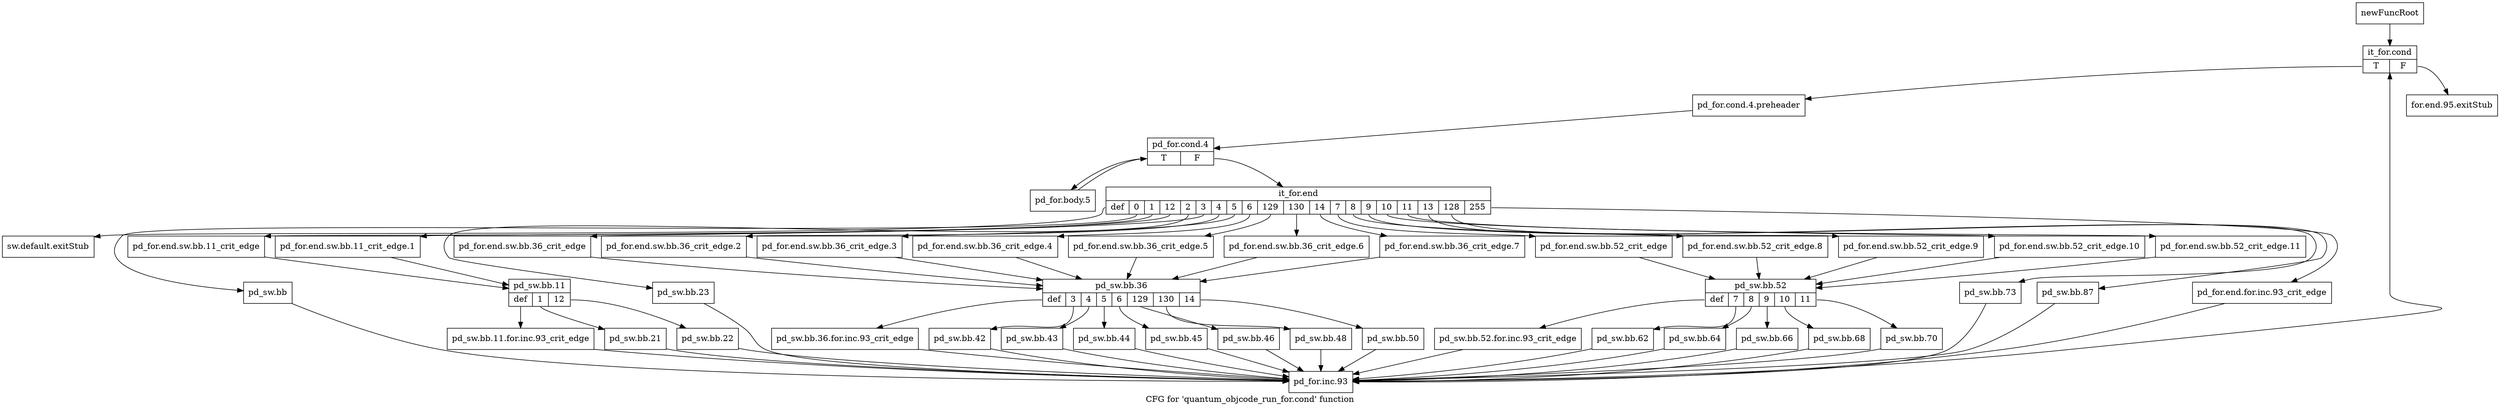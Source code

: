 digraph "CFG for 'quantum_objcode_run_for.cond' function" {
	label="CFG for 'quantum_objcode_run_for.cond' function";

	Node0x16daeb0 [shape=record,label="{newFuncRoot}"];
	Node0x16daeb0 -> Node0x16dafa0;
	Node0x16daf00 [shape=record,label="{for.end.95.exitStub}"];
	Node0x16daf50 [shape=record,label="{sw.default.exitStub}"];
	Node0x16dafa0 [shape=record,label="{it_for.cond|{<s0>T|<s1>F}}"];
	Node0x16dafa0:s0 -> Node0x16daff0;
	Node0x16dafa0:s1 -> Node0x16daf00;
	Node0x16daff0 [shape=record,label="{pd_for.cond.4.preheader}"];
	Node0x16daff0 -> Node0x16db040;
	Node0x16db040 [shape=record,label="{pd_for.cond.4|{<s0>T|<s1>F}}"];
	Node0x16db040:s0 -> Node0x16dbd60;
	Node0x16db040:s1 -> Node0x16db090;
	Node0x16db090 [shape=record,label="{it_for.end|{<s0>def|<s1>0|<s2>1|<s3>12|<s4>2|<s5>3|<s6>4|<s7>5|<s8>6|<s9>129|<s10>130|<s11>14|<s12>7|<s13>8|<s14>9|<s15>10|<s16>11|<s17>13|<s18>128|<s19>255}}"];
	Node0x16db090:s0 -> Node0x16daf50;
	Node0x16db090:s1 -> Node0x16dbcc0;
	Node0x16db090:s2 -> Node0x16dbb30;
	Node0x16db090:s3 -> Node0x16dbae0;
	Node0x16db090:s4 -> Node0x16dba90;
	Node0x16db090:s5 -> Node0x16db770;
	Node0x16db090:s6 -> Node0x16db720;
	Node0x16db090:s7 -> Node0x16db6d0;
	Node0x16db090:s8 -> Node0x16db680;
	Node0x16db090:s9 -> Node0x16db630;
	Node0x16db090:s10 -> Node0x16db5e0;
	Node0x16db090:s11 -> Node0x16db590;
	Node0x16db090:s12 -> Node0x16db310;
	Node0x16db090:s13 -> Node0x16db2c0;
	Node0x16db090:s14 -> Node0x16db270;
	Node0x16db090:s15 -> Node0x16db220;
	Node0x16db090:s16 -> Node0x16db1d0;
	Node0x16db090:s17 -> Node0x16db180;
	Node0x16db090:s18 -> Node0x16db130;
	Node0x16db090:s19 -> Node0x16db0e0;
	Node0x16db0e0 [shape=record,label="{pd_for.end.for.inc.93_crit_edge}"];
	Node0x16db0e0 -> Node0x16dbd10;
	Node0x16db130 [shape=record,label="{pd_sw.bb.87}"];
	Node0x16db130 -> Node0x16dbd10;
	Node0x16db180 [shape=record,label="{pd_sw.bb.73}"];
	Node0x16db180 -> Node0x16dbd10;
	Node0x16db1d0 [shape=record,label="{pd_for.end.sw.bb.52_crit_edge.11}"];
	Node0x16db1d0 -> Node0x16db360;
	Node0x16db220 [shape=record,label="{pd_for.end.sw.bb.52_crit_edge.10}"];
	Node0x16db220 -> Node0x16db360;
	Node0x16db270 [shape=record,label="{pd_for.end.sw.bb.52_crit_edge.9}"];
	Node0x16db270 -> Node0x16db360;
	Node0x16db2c0 [shape=record,label="{pd_for.end.sw.bb.52_crit_edge.8}"];
	Node0x16db2c0 -> Node0x16db360;
	Node0x16db310 [shape=record,label="{pd_for.end.sw.bb.52_crit_edge}"];
	Node0x16db310 -> Node0x16db360;
	Node0x16db360 [shape=record,label="{pd_sw.bb.52|{<s0>def|<s1>7|<s2>8|<s3>9|<s4>10|<s5>11}}"];
	Node0x16db360:s0 -> Node0x16db540;
	Node0x16db360:s1 -> Node0x16db4f0;
	Node0x16db360:s2 -> Node0x16db4a0;
	Node0x16db360:s3 -> Node0x16db450;
	Node0x16db360:s4 -> Node0x16db400;
	Node0x16db360:s5 -> Node0x16db3b0;
	Node0x16db3b0 [shape=record,label="{pd_sw.bb.70}"];
	Node0x16db3b0 -> Node0x16dbd10;
	Node0x16db400 [shape=record,label="{pd_sw.bb.68}"];
	Node0x16db400 -> Node0x16dbd10;
	Node0x16db450 [shape=record,label="{pd_sw.bb.66}"];
	Node0x16db450 -> Node0x16dbd10;
	Node0x16db4a0 [shape=record,label="{pd_sw.bb.64}"];
	Node0x16db4a0 -> Node0x16dbd10;
	Node0x16db4f0 [shape=record,label="{pd_sw.bb.62}"];
	Node0x16db4f0 -> Node0x16dbd10;
	Node0x16db540 [shape=record,label="{pd_sw.bb.52.for.inc.93_crit_edge}"];
	Node0x16db540 -> Node0x16dbd10;
	Node0x16db590 [shape=record,label="{pd_for.end.sw.bb.36_crit_edge.7}"];
	Node0x16db590 -> Node0x16db7c0;
	Node0x16db5e0 [shape=record,label="{pd_for.end.sw.bb.36_crit_edge.6}"];
	Node0x16db5e0 -> Node0x16db7c0;
	Node0x16db630 [shape=record,label="{pd_for.end.sw.bb.36_crit_edge.5}"];
	Node0x16db630 -> Node0x16db7c0;
	Node0x16db680 [shape=record,label="{pd_for.end.sw.bb.36_crit_edge.4}"];
	Node0x16db680 -> Node0x16db7c0;
	Node0x16db6d0 [shape=record,label="{pd_for.end.sw.bb.36_crit_edge.3}"];
	Node0x16db6d0 -> Node0x16db7c0;
	Node0x16db720 [shape=record,label="{pd_for.end.sw.bb.36_crit_edge.2}"];
	Node0x16db720 -> Node0x16db7c0;
	Node0x16db770 [shape=record,label="{pd_for.end.sw.bb.36_crit_edge}"];
	Node0x16db770 -> Node0x16db7c0;
	Node0x16db7c0 [shape=record,label="{pd_sw.bb.36|{<s0>def|<s1>3|<s2>4|<s3>5|<s4>6|<s5>129|<s6>130|<s7>14}}"];
	Node0x16db7c0:s0 -> Node0x16dba40;
	Node0x16db7c0:s1 -> Node0x16db9f0;
	Node0x16db7c0:s2 -> Node0x16db9a0;
	Node0x16db7c0:s3 -> Node0x16db950;
	Node0x16db7c0:s4 -> Node0x16db900;
	Node0x16db7c0:s5 -> Node0x16db8b0;
	Node0x16db7c0:s6 -> Node0x16db860;
	Node0x16db7c0:s7 -> Node0x16db810;
	Node0x16db810 [shape=record,label="{pd_sw.bb.50}"];
	Node0x16db810 -> Node0x16dbd10;
	Node0x16db860 [shape=record,label="{pd_sw.bb.48}"];
	Node0x16db860 -> Node0x16dbd10;
	Node0x16db8b0 [shape=record,label="{pd_sw.bb.46}"];
	Node0x16db8b0 -> Node0x16dbd10;
	Node0x16db900 [shape=record,label="{pd_sw.bb.45}"];
	Node0x16db900 -> Node0x16dbd10;
	Node0x16db950 [shape=record,label="{pd_sw.bb.44}"];
	Node0x16db950 -> Node0x16dbd10;
	Node0x16db9a0 [shape=record,label="{pd_sw.bb.43}"];
	Node0x16db9a0 -> Node0x16dbd10;
	Node0x16db9f0 [shape=record,label="{pd_sw.bb.42}"];
	Node0x16db9f0 -> Node0x16dbd10;
	Node0x16dba40 [shape=record,label="{pd_sw.bb.36.for.inc.93_crit_edge}"];
	Node0x16dba40 -> Node0x16dbd10;
	Node0x16dba90 [shape=record,label="{pd_sw.bb.23}"];
	Node0x16dba90 -> Node0x16dbd10;
	Node0x16dbae0 [shape=record,label="{pd_for.end.sw.bb.11_crit_edge.1}"];
	Node0x16dbae0 -> Node0x16dbb80;
	Node0x16dbb30 [shape=record,label="{pd_for.end.sw.bb.11_crit_edge}"];
	Node0x16dbb30 -> Node0x16dbb80;
	Node0x16dbb80 [shape=record,label="{pd_sw.bb.11|{<s0>def|<s1>1|<s2>12}}"];
	Node0x16dbb80:s0 -> Node0x16dbc70;
	Node0x16dbb80:s1 -> Node0x16dbc20;
	Node0x16dbb80:s2 -> Node0x16dbbd0;
	Node0x16dbbd0 [shape=record,label="{pd_sw.bb.22}"];
	Node0x16dbbd0 -> Node0x16dbd10;
	Node0x16dbc20 [shape=record,label="{pd_sw.bb.21}"];
	Node0x16dbc20 -> Node0x16dbd10;
	Node0x16dbc70 [shape=record,label="{pd_sw.bb.11.for.inc.93_crit_edge}"];
	Node0x16dbc70 -> Node0x16dbd10;
	Node0x16dbcc0 [shape=record,label="{pd_sw.bb}"];
	Node0x16dbcc0 -> Node0x16dbd10;
	Node0x16dbd10 [shape=record,label="{pd_for.inc.93}"];
	Node0x16dbd10 -> Node0x16dafa0;
	Node0x16dbd60 [shape=record,label="{pd_for.body.5}"];
	Node0x16dbd60 -> Node0x16db040;
}
